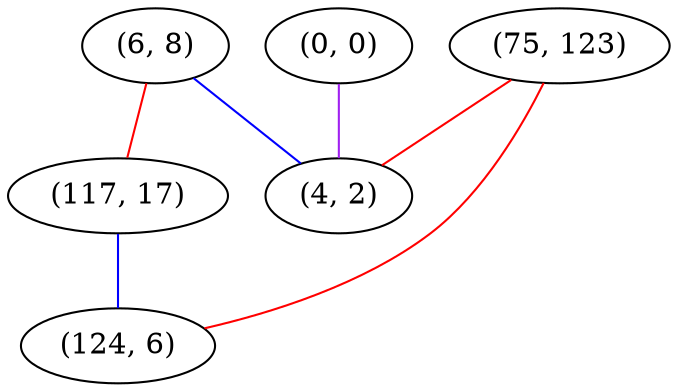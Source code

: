 graph "" {
"(0, 0)";
"(6, 8)";
"(75, 123)";
"(117, 17)";
"(4, 2)";
"(124, 6)";
"(0, 0)" -- "(4, 2)"  [color=purple, key=0, weight=4];
"(6, 8)" -- "(117, 17)"  [color=red, key=0, weight=1];
"(6, 8)" -- "(4, 2)"  [color=blue, key=0, weight=3];
"(75, 123)" -- "(4, 2)"  [color=red, key=0, weight=1];
"(75, 123)" -- "(124, 6)"  [color=red, key=0, weight=1];
"(117, 17)" -- "(124, 6)"  [color=blue, key=0, weight=3];
}

